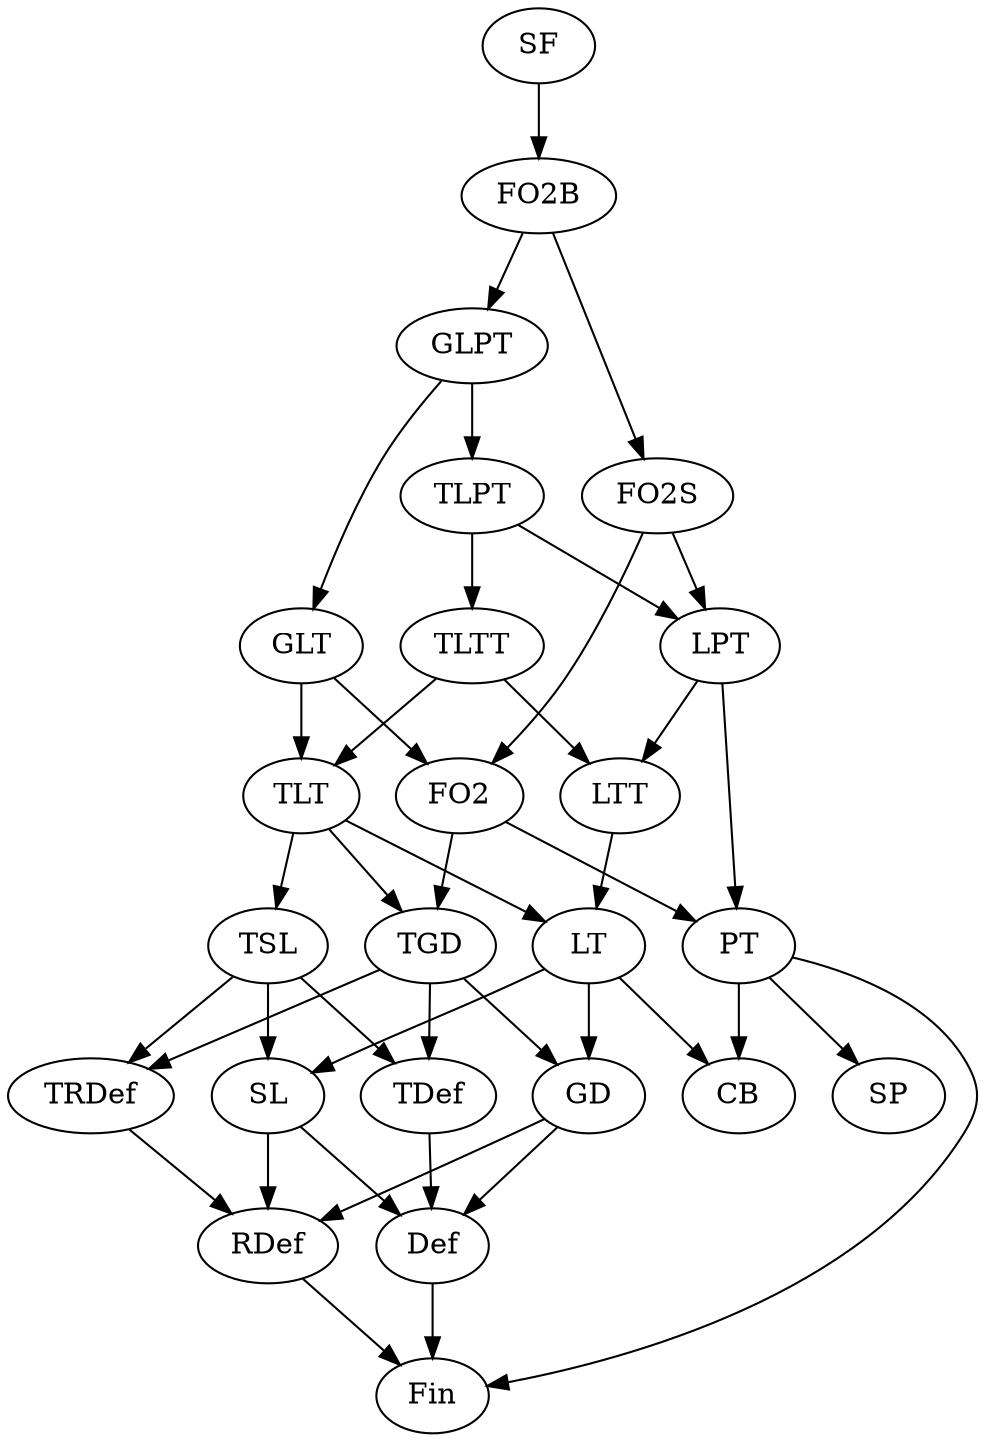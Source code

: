 digraph subreg {
SF -> FO2B;
FO2B -> FO2S;
FO2S -> FO2;
FO2 -> PT;
PT -> SP;
LTT -> LT;
LT -> SL;
TLTT -> LTT;
TLTT -> TLT;
TLT -> LT;
TLT -> TSL;
TSL -> SL;
FO2B -> GLPT;
GLPT -> GLT;
GLT -> TLT;
GLT -> FO2;
FO2S -> LPT;
LPT -> LTT;
LPT -> PT;
GLPT -> TLPT;
TLPT -> TLTT;
TLPT -> LPT;
TLT -> TGD;
FO2 -> TGD;
LT -> GD;
TGD -> GD;
PT -> CB;
PT -> Fin;
LT -> CB;

TGD -> TDef;
TGD -> TRDef;
GD -> Def;
GD -> RDef;
SL -> Def;
SL -> RDef;
Def -> Fin;
RDef -> Fin;
TSL -> TDef;
TSL -> TRDef;
TDef -> Def;
TRDef -> RDef;
}
